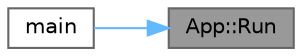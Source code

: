 digraph "App::Run"
{
 // INTERACTIVE_SVG=YES
 // LATEX_PDF_SIZE
  bgcolor="transparent";
  edge [fontname=Helvetica,fontsize=10,labelfontname=Helvetica,labelfontsize=10];
  node [fontname=Helvetica,fontsize=10,shape=box,height=0.2,width=0.4];
  rankdir="RL";
  Node1 [id="Node000001",label="App::Run",height=0.2,width=0.4,color="gray40", fillcolor="grey60", style="filled", fontcolor="black",tooltip="Chạy ứng dụng chính, khởi động vòng lặp game."];
  Node1 -> Node2 [id="edge1_Node000001_Node000002",dir="back",color="steelblue1",style="solid",tooltip=" "];
  Node2 [id="Node000002",label="main",height=0.2,width=0.4,color="grey40", fillcolor="white", style="filled",URL="$source_8cpp.html#ae66f6b31b5ad750f1fe042a706a4e3d4",tooltip=" "];
}
